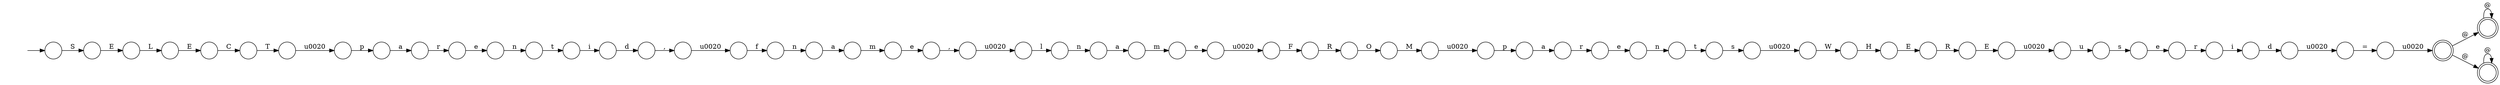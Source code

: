 digraph Automaton {
  rankdir = LR;
  0 [shape=circle,label=""];
  0 -> 18 [label="s"]
  1 [shape=circle,label=""];
  1 -> 48 [label="W"]
  2 [shape=doublecircle,label=""];
  2 -> 2 [label="@"]
  3 [shape=circle,label=""];
  3 -> 8 [label="r"]
  4 [shape=circle,label=""];
  4 -> 35 [label=","]
  5 [shape=circle,label=""];
  5 -> 0 [label="u"]
  6 [shape=circle,label=""];
  6 -> 56 [label="s"]
  7 [shape=circle,label=""];
  7 -> 28 [label="d"]
  8 [shape=circle,label=""];
  8 -> 58 [label="e"]
  9 [shape=circle,label=""];
  9 -> 17 [label="e"]
  10 [shape=circle,label=""];
  10 -> 52 [label="\u0020"]
  11 [shape=circle,label=""];
  11 -> 53 [label="p"]
  12 [shape=circle,label=""];
  12 -> 21 [label="\u0020"]
  13 [shape=circle,label=""];
  13 -> 47 [label="i"]
  14 [shape=circle,label=""];
  14 -> 34 [label="E"]
  15 [shape=circle,label=""];
  15 -> 44 [label="T"]
  16 [shape=circle,label=""];
  16 -> 22 [label="O"]
  17 [shape=circle,label=""];
  17 -> 19 [label="n"]
  18 [shape=circle,label=""];
  18 -> 60 [label="e"]
  19 [shape=circle,label=""];
  19 -> 6 [label="t"]
  20 [shape=circle,label=""];
  20 -> 7 [label="i"]
  21 [shape=circle,label=""];
  21 -> 30 [label="f"]
  22 [shape=circle,label=""];
  22 -> 10 [label="M"]
  23 [shape=circle,label=""];
  23 -> 57 [label="a"]
  24 [shape=circle,label=""];
  24 -> 26 [label="F"]
  25 [shape=circle,label=""];
  25 -> 12 [label=","]
  26 [shape=circle,label=""];
  26 -> 16 [label="R"]
  27 [shape=circle,label=""];
  27 -> 32 [label="a"]
  28 [shape=circle,label=""];
  28 -> 41 [label="\u0020"]
  29 [shape=circle,label=""];
  29 -> 14 [label="R"]
  30 [shape=circle,label=""];
  30 -> 27 [label="n"]
  31 [shape=circle,label=""];
  initial [shape=plaintext,label=""];
  initial -> 31
  31 -> 40 [label="S"]
  32 [shape=circle,label=""];
  32 -> 50 [label="m"]
  33 [shape=circle,label=""];
  33 -> 45 [label="e"]
  34 [shape=circle,label=""];
  34 -> 5 [label="\u0020"]
  35 [shape=circle,label=""];
  35 -> 43 [label="\u0020"]
  36 [shape=circle,label=""];
  36 -> 13 [label="t"]
  37 [shape=circle,label=""];
  37 -> 38 [label="a"]
  38 [shape=circle,label=""];
  38 -> 9 [label="r"]
  39 [shape=circle,label=""];
  39 -> 29 [label="E"]
  40 [shape=circle,label=""];
  40 -> 42 [label="E"]
  41 [shape=circle,label=""];
  41 -> 59 [label="="]
  42 [shape=circle,label=""];
  42 -> 46 [label="L"]
  43 [shape=circle,label=""];
  43 -> 55 [label="l"]
  44 [shape=circle,label=""];
  44 -> 11 [label="\u0020"]
  45 [shape=circle,label=""];
  45 -> 24 [label="\u0020"]
  46 [shape=circle,label=""];
  46 -> 51 [label="E"]
  47 [shape=circle,label=""];
  47 -> 25 [label="d"]
  48 [shape=circle,label=""];
  48 -> 39 [label="H"]
  49 [shape=doublecircle,label=""];
  49 -> 49 [label="@"]
  50 [shape=circle,label=""];
  50 -> 4 [label="e"]
  51 [shape=circle,label=""];
  51 -> 15 [label="C"]
  52 [shape=circle,label=""];
  52 -> 37 [label="p"]
  53 [shape=circle,label=""];
  53 -> 3 [label="a"]
  54 [shape=doublecircle,label=""];
  54 -> 2 [label="@"]
  54 -> 49 [label="@"]
  55 [shape=circle,label=""];
  55 -> 23 [label="n"]
  56 [shape=circle,label=""];
  56 -> 1 [label="\u0020"]
  57 [shape=circle,label=""];
  57 -> 33 [label="m"]
  58 [shape=circle,label=""];
  58 -> 36 [label="n"]
  59 [shape=circle,label=""];
  59 -> 54 [label="\u0020"]
  60 [shape=circle,label=""];
  60 -> 20 [label="r"]
}
